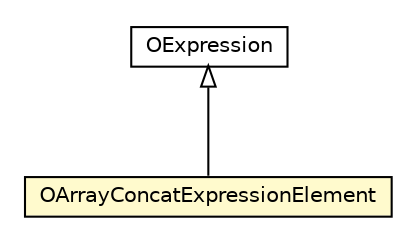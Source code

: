 #!/usr/local/bin/dot
#
# Class diagram 
# Generated by UMLGraph version R5_6-24-gf6e263 (http://www.umlgraph.org/)
#

digraph G {
	edge [fontname="Helvetica",fontsize=10,labelfontname="Helvetica",labelfontsize=10];
	node [fontname="Helvetica",fontsize=10,shape=plaintext];
	nodesep=0.25;
	ranksep=0.5;
	// com.orientechnologies.orient.core.sql.parser.OArrayConcatExpressionElement
	c1313241 [label=<<table title="com.orientechnologies.orient.core.sql.parser.OArrayConcatExpressionElement" border="0" cellborder="1" cellspacing="0" cellpadding="2" port="p" bgcolor="lemonChiffon" href="./OArrayConcatExpressionElement.html">
		<tr><td><table border="0" cellspacing="0" cellpadding="1">
<tr><td align="center" balign="center"> OArrayConcatExpressionElement </td></tr>
		</table></td></tr>
		</table>>, URL="./OArrayConcatExpressionElement.html", fontname="Helvetica", fontcolor="black", fontsize=10.0];
	// com.orientechnologies.orient.core.sql.parser.OExpression
	c1313412 [label=<<table title="com.orientechnologies.orient.core.sql.parser.OExpression" border="0" cellborder="1" cellspacing="0" cellpadding="2" port="p" href="./OExpression.html">
		<tr><td><table border="0" cellspacing="0" cellpadding="1">
<tr><td align="center" balign="center"> OExpression </td></tr>
		</table></td></tr>
		</table>>, URL="./OExpression.html", fontname="Helvetica", fontcolor="black", fontsize=10.0];
	//com.orientechnologies.orient.core.sql.parser.OArrayConcatExpressionElement extends com.orientechnologies.orient.core.sql.parser.OExpression
	c1313412:p -> c1313241:p [dir=back,arrowtail=empty];
}


